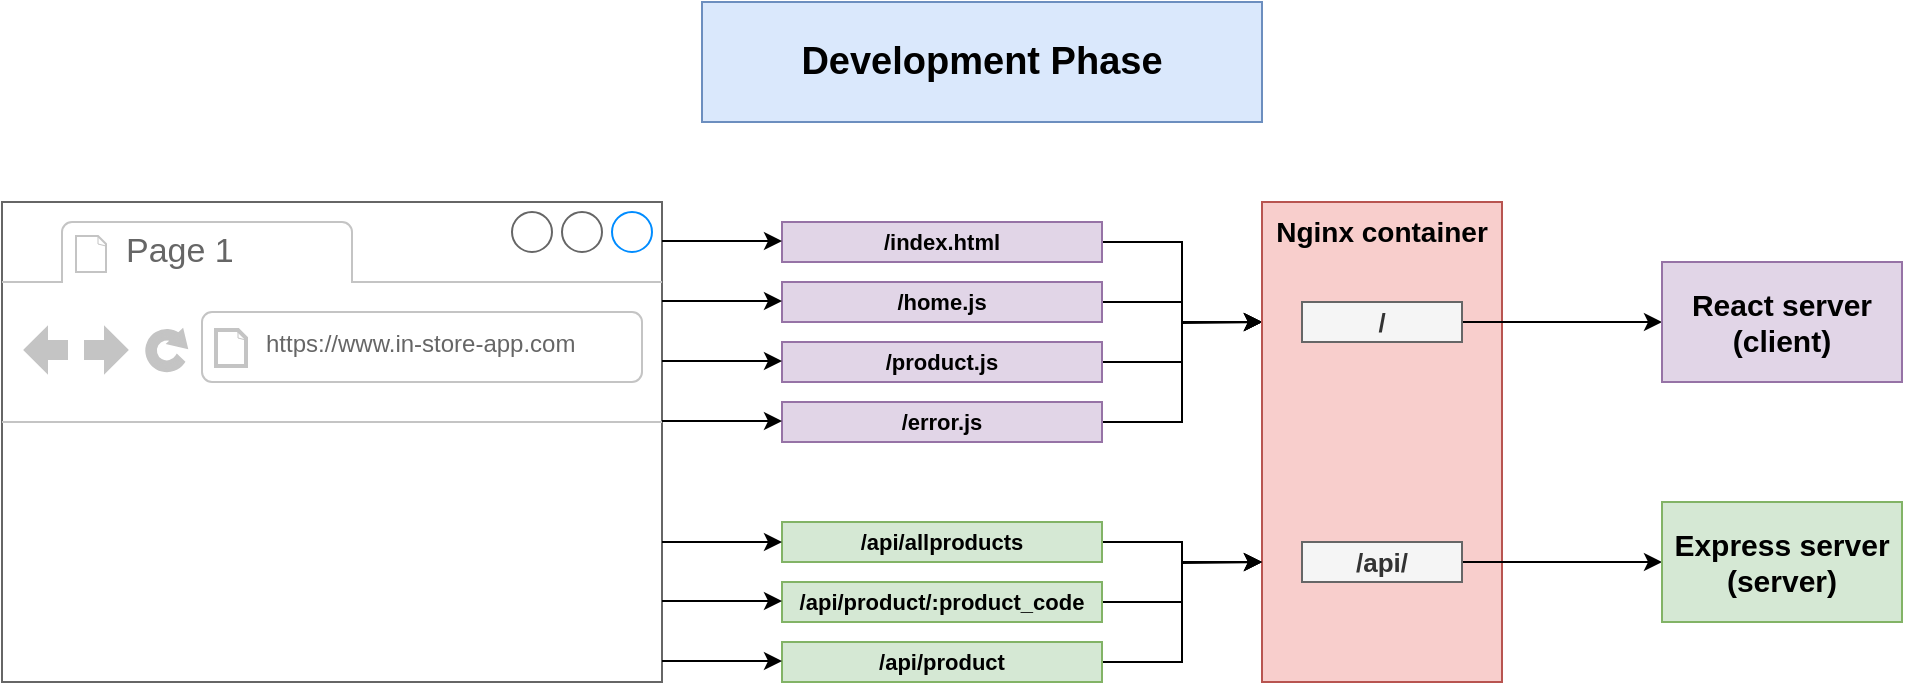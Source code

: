 <mxfile version="24.7.16">
  <diagram name="Page-1" id="7cBR8JykfP5DsBx1Kf4L">
    <mxGraphModel dx="794" dy="690" grid="1" gridSize="10" guides="1" tooltips="1" connect="1" arrows="1" fold="1" page="1" pageScale="1" pageWidth="850" pageHeight="1100" math="0" shadow="0">
      <root>
        <mxCell id="0" />
        <mxCell id="1" parent="0" />
        <mxCell id="fVI2qWejHfyRz6nwzYaq-1" value="&lt;b&gt;&lt;font style=&quot;font-size: 19px;&quot;&gt;Development Phase&lt;/font&gt;&lt;/b&gt;" style="text;html=1;align=center;verticalAlign=middle;whiteSpace=wrap;rounded=0;fillColor=#dae8fc;strokeColor=#6c8ebf;" vertex="1" parent="1">
          <mxGeometry x="360" y="20" width="280" height="60" as="geometry" />
        </mxCell>
        <mxCell id="fVI2qWejHfyRz6nwzYaq-2" value="" style="strokeWidth=1;shadow=0;dashed=0;align=center;html=1;shape=mxgraph.mockup.containers.browserWindow;rSize=0;strokeColor=#666666;strokeColor2=#008cff;strokeColor3=#c4c4c4;mainText=,;recursiveResize=0;" vertex="1" parent="1">
          <mxGeometry x="10" y="120" width="330" height="240" as="geometry" />
        </mxCell>
        <mxCell id="fVI2qWejHfyRz6nwzYaq-3" value="Page 1" style="strokeWidth=1;shadow=0;dashed=0;align=center;html=1;shape=mxgraph.mockup.containers.anchor;fontSize=17;fontColor=#666666;align=left;whiteSpace=wrap;" vertex="1" parent="fVI2qWejHfyRz6nwzYaq-2">
          <mxGeometry x="60" y="12" width="110" height="26" as="geometry" />
        </mxCell>
        <mxCell id="fVI2qWejHfyRz6nwzYaq-4" value="&lt;font style=&quot;font-size: 12px;&quot;&gt;https://www.in-store-app.com&lt;/font&gt;" style="strokeWidth=1;shadow=0;dashed=0;align=center;html=1;shape=mxgraph.mockup.containers.anchor;rSize=0;fontSize=17;fontColor=#666666;align=left;" vertex="1" parent="fVI2qWejHfyRz6nwzYaq-2">
          <mxGeometry x="130" y="60" width="210" height="20" as="geometry" />
        </mxCell>
        <mxCell id="fVI2qWejHfyRz6nwzYaq-19" style="edgeStyle=orthogonalEdgeStyle;rounded=0;orthogonalLoop=1;jettySize=auto;html=1;exitX=1;exitY=0.5;exitDx=0;exitDy=0;entryX=0;entryY=0.25;entryDx=0;entryDy=0;" edge="1" parent="1" source="fVI2qWejHfyRz6nwzYaq-5" target="fVI2qWejHfyRz6nwzYaq-11">
          <mxGeometry relative="1" as="geometry" />
        </mxCell>
        <mxCell id="fVI2qWejHfyRz6nwzYaq-5" value="&lt;b&gt;&lt;font style=&quot;font-size: 11px;&quot;&gt;/index.html&lt;/font&gt;&lt;/b&gt;" style="text;html=1;align=center;verticalAlign=middle;whiteSpace=wrap;rounded=0;fillColor=#e1d5e7;strokeColor=#9673a6;" vertex="1" parent="1">
          <mxGeometry x="400" y="130" width="160" height="20" as="geometry" />
        </mxCell>
        <mxCell id="fVI2qWejHfyRz6nwzYaq-6" style="edgeStyle=orthogonalEdgeStyle;rounded=0;orthogonalLoop=1;jettySize=auto;html=1;exitX=0.5;exitY=1;exitDx=0;exitDy=0;" edge="1" parent="1" source="fVI2qWejHfyRz6nwzYaq-5" target="fVI2qWejHfyRz6nwzYaq-5">
          <mxGeometry relative="1" as="geometry" />
        </mxCell>
        <mxCell id="fVI2qWejHfyRz6nwzYaq-20" style="edgeStyle=orthogonalEdgeStyle;rounded=0;orthogonalLoop=1;jettySize=auto;html=1;exitX=1;exitY=0.5;exitDx=0;exitDy=0;" edge="1" parent="1" source="fVI2qWejHfyRz6nwzYaq-7">
          <mxGeometry relative="1" as="geometry">
            <mxPoint x="640" y="180" as="targetPoint" />
          </mxGeometry>
        </mxCell>
        <mxCell id="fVI2qWejHfyRz6nwzYaq-7" value="&lt;b&gt;&lt;font style=&quot;font-size: 11px;&quot;&gt;/home.js&lt;/font&gt;&lt;/b&gt;" style="text;html=1;align=center;verticalAlign=middle;whiteSpace=wrap;rounded=0;fillColor=#e1d5e7;strokeColor=#9673a6;" vertex="1" parent="1">
          <mxGeometry x="400" y="160" width="160" height="20" as="geometry" />
        </mxCell>
        <mxCell id="fVI2qWejHfyRz6nwzYaq-21" style="edgeStyle=orthogonalEdgeStyle;rounded=0;orthogonalLoop=1;jettySize=auto;html=1;exitX=1;exitY=0.5;exitDx=0;exitDy=0;entryX=0;entryY=0.25;entryDx=0;entryDy=0;" edge="1" parent="1" source="fVI2qWejHfyRz6nwzYaq-8" target="fVI2qWejHfyRz6nwzYaq-11">
          <mxGeometry relative="1" as="geometry" />
        </mxCell>
        <mxCell id="fVI2qWejHfyRz6nwzYaq-8" value="&lt;b&gt;&lt;font style=&quot;font-size: 11px;&quot;&gt;/product.js&lt;/font&gt;&lt;/b&gt;" style="text;html=1;align=center;verticalAlign=middle;whiteSpace=wrap;rounded=0;fillColor=#e1d5e7;strokeColor=#9673a6;" vertex="1" parent="1">
          <mxGeometry x="400" y="190" width="160" height="20" as="geometry" />
        </mxCell>
        <mxCell id="fVI2qWejHfyRz6nwzYaq-18" style="edgeStyle=orthogonalEdgeStyle;rounded=0;orthogonalLoop=1;jettySize=auto;html=1;exitX=1;exitY=0.5;exitDx=0;exitDy=0;entryX=0;entryY=0.25;entryDx=0;entryDy=0;" edge="1" parent="1" source="fVI2qWejHfyRz6nwzYaq-9" target="fVI2qWejHfyRz6nwzYaq-11">
          <mxGeometry relative="1" as="geometry" />
        </mxCell>
        <mxCell id="fVI2qWejHfyRz6nwzYaq-9" value="&lt;b&gt;&lt;font style=&quot;font-size: 11px;&quot;&gt;/error.js&lt;/font&gt;&lt;/b&gt;" style="text;html=1;align=center;verticalAlign=middle;whiteSpace=wrap;rounded=0;fillColor=#e1d5e7;strokeColor=#9673a6;" vertex="1" parent="1">
          <mxGeometry x="400" y="220" width="160" height="20" as="geometry" />
        </mxCell>
        <mxCell id="fVI2qWejHfyRz6nwzYaq-11" value="" style="rounded=0;whiteSpace=wrap;html=1;fillColor=#f8cecc;strokeColor=#b85450;" vertex="1" parent="1">
          <mxGeometry x="640" y="120" width="120" height="240" as="geometry" />
        </mxCell>
        <mxCell id="fVI2qWejHfyRz6nwzYaq-24" style="edgeStyle=orthogonalEdgeStyle;rounded=0;orthogonalLoop=1;jettySize=auto;html=1;exitX=1;exitY=0.5;exitDx=0;exitDy=0;" edge="1" parent="1" source="fVI2qWejHfyRz6nwzYaq-12">
          <mxGeometry relative="1" as="geometry">
            <mxPoint x="640" y="300" as="targetPoint" />
          </mxGeometry>
        </mxCell>
        <mxCell id="fVI2qWejHfyRz6nwzYaq-12" value="&lt;b&gt;&lt;font style=&quot;font-size: 11px;&quot;&gt;/api/allproducts&lt;/font&gt;&lt;/b&gt;" style="text;html=1;align=center;verticalAlign=middle;whiteSpace=wrap;rounded=0;fillColor=#d5e8d4;strokeColor=#82b366;" vertex="1" parent="1">
          <mxGeometry x="400" y="280" width="160" height="20" as="geometry" />
        </mxCell>
        <mxCell id="fVI2qWejHfyRz6nwzYaq-23" style="edgeStyle=orthogonalEdgeStyle;rounded=0;orthogonalLoop=1;jettySize=auto;html=1;exitX=1;exitY=0.5;exitDx=0;exitDy=0;entryX=0;entryY=0.75;entryDx=0;entryDy=0;" edge="1" parent="1" source="fVI2qWejHfyRz6nwzYaq-13" target="fVI2qWejHfyRz6nwzYaq-11">
          <mxGeometry relative="1" as="geometry" />
        </mxCell>
        <mxCell id="fVI2qWejHfyRz6nwzYaq-13" value="&lt;span style=&quot;font-size: 11px;&quot;&gt;&lt;b&gt;/api/product/:product_code&lt;/b&gt;&lt;/span&gt;" style="text;html=1;align=center;verticalAlign=middle;whiteSpace=wrap;rounded=0;fillColor=#d5e8d4;strokeColor=#82b366;" vertex="1" parent="1">
          <mxGeometry x="400" y="310" width="160" height="20" as="geometry" />
        </mxCell>
        <mxCell id="fVI2qWejHfyRz6nwzYaq-22" style="edgeStyle=orthogonalEdgeStyle;rounded=0;orthogonalLoop=1;jettySize=auto;html=1;exitX=1;exitY=0.5;exitDx=0;exitDy=0;entryX=0;entryY=0.75;entryDx=0;entryDy=0;" edge="1" parent="1" source="fVI2qWejHfyRz6nwzYaq-14" target="fVI2qWejHfyRz6nwzYaq-11">
          <mxGeometry relative="1" as="geometry" />
        </mxCell>
        <mxCell id="fVI2qWejHfyRz6nwzYaq-14" value="&lt;span style=&quot;font-size: 11px;&quot;&gt;&lt;b&gt;/api/product&lt;/b&gt;&lt;/span&gt;" style="text;html=1;align=center;verticalAlign=middle;whiteSpace=wrap;rounded=0;fillColor=#d5e8d4;strokeColor=#82b366;" vertex="1" parent="1">
          <mxGeometry x="400" y="340" width="160" height="20" as="geometry" />
        </mxCell>
        <mxCell id="fVI2qWejHfyRz6nwzYaq-25" value="" style="endArrow=classic;html=1;rounded=0;" edge="1" parent="1">
          <mxGeometry width="50" height="50" relative="1" as="geometry">
            <mxPoint x="340" y="290" as="sourcePoint" />
            <mxPoint x="400" y="290" as="targetPoint" />
          </mxGeometry>
        </mxCell>
        <mxCell id="fVI2qWejHfyRz6nwzYaq-26" value="" style="endArrow=classic;html=1;rounded=0;" edge="1" parent="1">
          <mxGeometry width="50" height="50" relative="1" as="geometry">
            <mxPoint x="340" y="319.5" as="sourcePoint" />
            <mxPoint x="400" y="319.5" as="targetPoint" />
          </mxGeometry>
        </mxCell>
        <mxCell id="fVI2qWejHfyRz6nwzYaq-27" value="" style="endArrow=classic;html=1;rounded=0;" edge="1" parent="1">
          <mxGeometry width="50" height="50" relative="1" as="geometry">
            <mxPoint x="340" y="349.5" as="sourcePoint" />
            <mxPoint x="400" y="349.5" as="targetPoint" />
          </mxGeometry>
        </mxCell>
        <mxCell id="fVI2qWejHfyRz6nwzYaq-28" value="" style="endArrow=classic;html=1;rounded=0;" edge="1" parent="1">
          <mxGeometry width="50" height="50" relative="1" as="geometry">
            <mxPoint x="340" y="139.5" as="sourcePoint" />
            <mxPoint x="400" y="139.5" as="targetPoint" />
          </mxGeometry>
        </mxCell>
        <mxCell id="fVI2qWejHfyRz6nwzYaq-29" value="" style="endArrow=classic;html=1;rounded=0;" edge="1" parent="1">
          <mxGeometry width="50" height="50" relative="1" as="geometry">
            <mxPoint x="340" y="169.5" as="sourcePoint" />
            <mxPoint x="400" y="169.5" as="targetPoint" />
          </mxGeometry>
        </mxCell>
        <mxCell id="fVI2qWejHfyRz6nwzYaq-30" value="" style="endArrow=classic;html=1;rounded=0;" edge="1" parent="1">
          <mxGeometry width="50" height="50" relative="1" as="geometry">
            <mxPoint x="340" y="199.5" as="sourcePoint" />
            <mxPoint x="400" y="199.5" as="targetPoint" />
          </mxGeometry>
        </mxCell>
        <mxCell id="fVI2qWejHfyRz6nwzYaq-31" value="" style="endArrow=classic;html=1;rounded=0;" edge="1" parent="1">
          <mxGeometry width="50" height="50" relative="1" as="geometry">
            <mxPoint x="340" y="229.5" as="sourcePoint" />
            <mxPoint x="400" y="229.5" as="targetPoint" />
          </mxGeometry>
        </mxCell>
        <mxCell id="fVI2qWejHfyRz6nwzYaq-32" value="&lt;b&gt;&lt;font style=&quot;font-size: 14px;&quot;&gt;Nginx container&lt;/font&gt;&lt;/b&gt;" style="text;html=1;align=center;verticalAlign=middle;whiteSpace=wrap;rounded=0;" vertex="1" parent="1">
          <mxGeometry x="640" y="120" width="120" height="30" as="geometry" />
        </mxCell>
        <mxCell id="fVI2qWejHfyRz6nwzYaq-38" style="edgeStyle=orthogonalEdgeStyle;rounded=0;orthogonalLoop=1;jettySize=auto;html=1;exitX=1;exitY=0.5;exitDx=0;exitDy=0;entryX=0;entryY=0.5;entryDx=0;entryDy=0;" edge="1" parent="1" source="fVI2qWejHfyRz6nwzYaq-33" target="fVI2qWejHfyRz6nwzYaq-35">
          <mxGeometry relative="1" as="geometry" />
        </mxCell>
        <mxCell id="fVI2qWejHfyRz6nwzYaq-33" value="&lt;b&gt;&lt;font style=&quot;font-size: 13px;&quot;&gt;/&lt;/font&gt;&lt;/b&gt;" style="text;html=1;align=center;verticalAlign=middle;whiteSpace=wrap;rounded=0;fillColor=#f5f5f5;fontColor=#333333;strokeColor=#666666;" vertex="1" parent="1">
          <mxGeometry x="660" y="170" width="80" height="20" as="geometry" />
        </mxCell>
        <mxCell id="fVI2qWejHfyRz6nwzYaq-37" style="edgeStyle=orthogonalEdgeStyle;rounded=0;orthogonalLoop=1;jettySize=auto;html=1;exitX=1;exitY=0.5;exitDx=0;exitDy=0;entryX=0;entryY=0.5;entryDx=0;entryDy=0;" edge="1" parent="1" source="fVI2qWejHfyRz6nwzYaq-34" target="fVI2qWejHfyRz6nwzYaq-36">
          <mxGeometry relative="1" as="geometry" />
        </mxCell>
        <mxCell id="fVI2qWejHfyRz6nwzYaq-34" value="&lt;b&gt;&lt;font style=&quot;font-size: 13px;&quot;&gt;/api/&lt;/font&gt;&lt;/b&gt;" style="text;html=1;align=center;verticalAlign=middle;whiteSpace=wrap;rounded=0;fillColor=#f5f5f5;fontColor=#333333;strokeColor=#666666;" vertex="1" parent="1">
          <mxGeometry x="660" y="290" width="80" height="20" as="geometry" />
        </mxCell>
        <mxCell id="fVI2qWejHfyRz6nwzYaq-35" value="&lt;b style=&quot;font-size: 15px;&quot;&gt;React server&lt;br&gt;(client)&lt;/b&gt;" style="text;html=1;align=center;verticalAlign=middle;whiteSpace=wrap;rounded=0;fillColor=#e1d5e7;strokeColor=#9673a6;" vertex="1" parent="1">
          <mxGeometry x="840" y="150" width="120" height="60" as="geometry" />
        </mxCell>
        <mxCell id="fVI2qWejHfyRz6nwzYaq-36" value="&lt;b style=&quot;font-size: 15px;&quot;&gt;Express server&lt;br&gt;(server)&lt;/b&gt;" style="text;html=1;align=center;verticalAlign=middle;whiteSpace=wrap;rounded=0;fillColor=#d5e8d4;strokeColor=#82b366;" vertex="1" parent="1">
          <mxGeometry x="840" y="270" width="120" height="60" as="geometry" />
        </mxCell>
      </root>
    </mxGraphModel>
  </diagram>
</mxfile>
